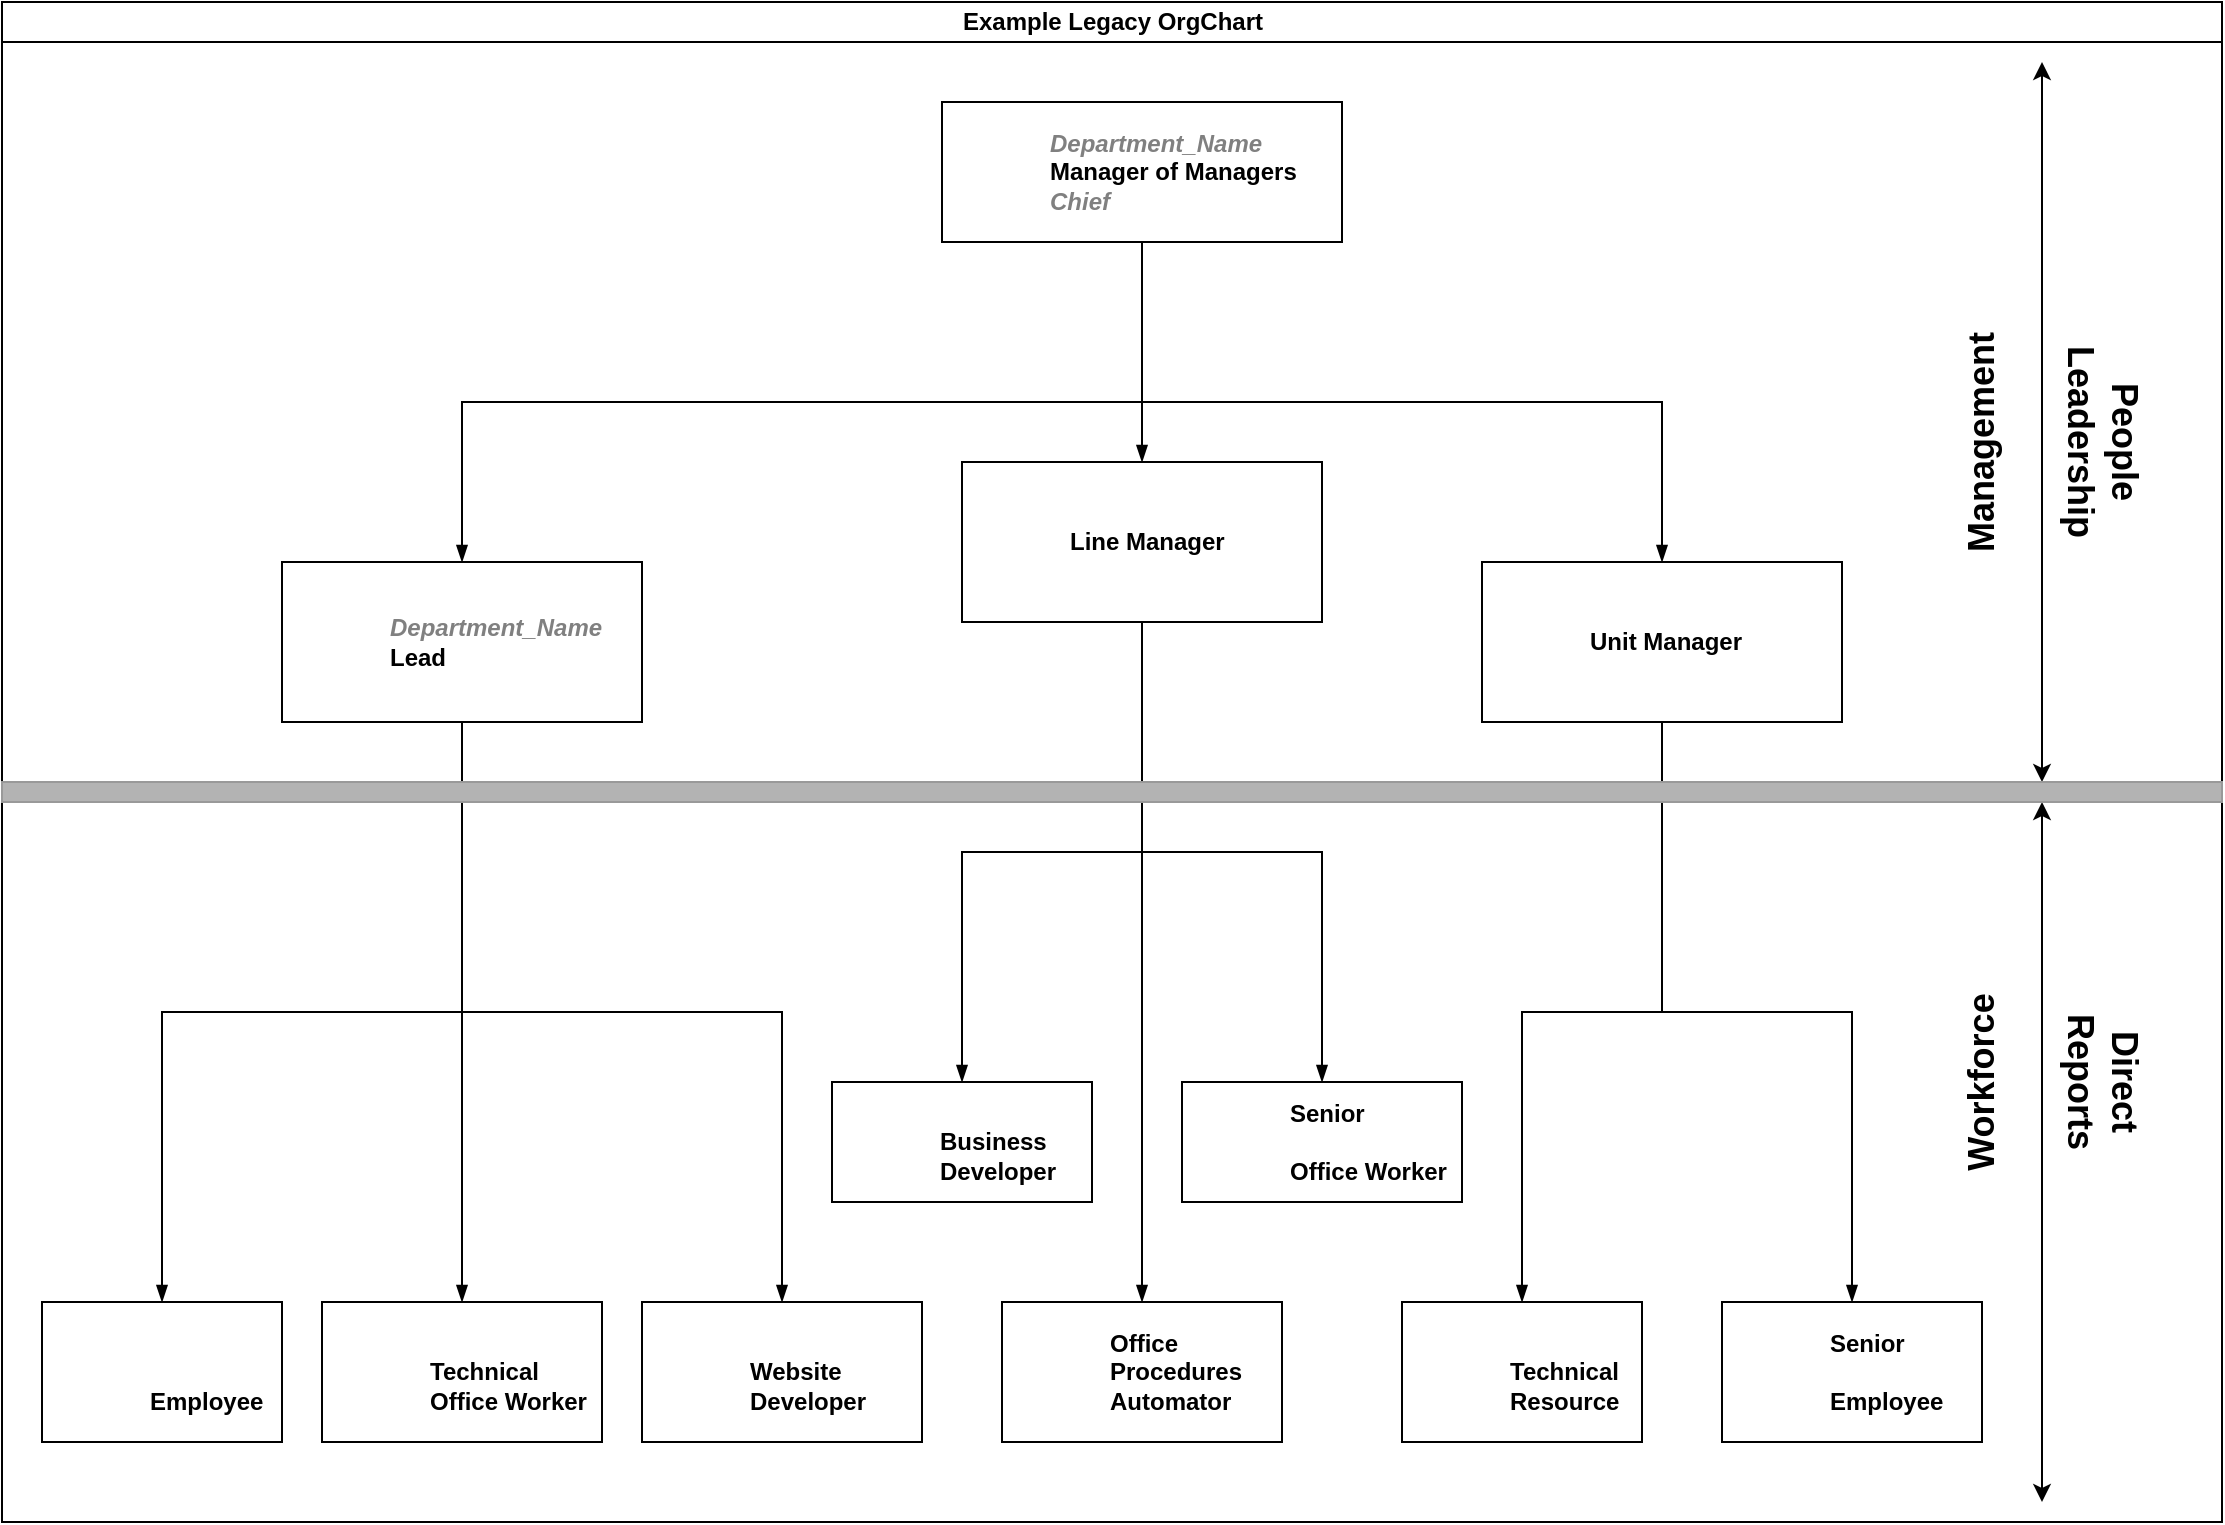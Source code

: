 <mxfile version="20.7.4" type="device"><diagram id="prtHgNgQTEPvFCAcTncT" name="Page-1"><mxGraphModel dx="1434" dy="838" grid="1" gridSize="10" guides="1" tooltips="1" connect="1" arrows="1" fold="1" page="1" pageScale="1" pageWidth="1169" pageHeight="827" math="0" shadow="0"><root><mxCell id="0"/><mxCell id="1" parent="0"/><mxCell id="dNxyNK7c78bLwvsdeMH5-11" value="Example Legacy OrgChart" style="swimlane;html=1;startSize=20;horizontal=1;containerType=tree;glass=0;direction=east;" parent="1" vertex="1"><mxGeometry x="40" y="40" width="1110" height="760" as="geometry"/></mxCell><UserObject label="&lt;i style=&quot;color: gray&quot;&gt;%dept_name%&lt;br&gt;&lt;/i&gt;%role%&lt;br&gt;&lt;i style=&quot;border-color: var(--border-color); color: gray;&quot;&gt;%alias%&lt;/i&gt;&lt;i style=&quot;color: gray&quot;&gt;&lt;br&gt;&lt;/i&gt;" placeholders="1" dept_name="Department_Name" role="Manager of Managers" alias="Chief" id="dNxyNK7c78bLwvsdeMH5-12"><mxCell style="label;image=https://cdn3.iconfinder.com/data/icons/user-avatars-1/512/users-10-3-128.png;whiteSpace=wrap;html=1;rounded=0;glass=0;treeMoving=1;treeFolding=1;" parent="dNxyNK7c78bLwvsdeMH5-11" vertex="1"><mxGeometry x="470" y="50" width="200" height="70" as="geometry"/></mxCell></UserObject><mxCell id="dNxyNK7c78bLwvsdeMH5-13" value="" style="endArrow=blockThin;endFill=1;fontSize=11;edgeStyle=elbowEdgeStyle;elbow=vertical;rounded=0;" parent="dNxyNK7c78bLwvsdeMH5-11" source="dNxyNK7c78bLwvsdeMH5-12" target="dNxyNK7c78bLwvsdeMH5-14" edge="1"><mxGeometry relative="1" as="geometry"/></mxCell><UserObject label="%role%" placeholders="1" role="Unit Manager" id="dNxyNK7c78bLwvsdeMH5-14"><mxCell style="label;image=https://cdn3.iconfinder.com/data/icons/user-avatars-1/512/users-9-2-128.png;whiteSpace=wrap;html=1;rounded=0;glass=0;treeFolding=1;treeMoving=1;" parent="dNxyNK7c78bLwvsdeMH5-11" vertex="1"><mxGeometry x="740" y="280" width="180" height="80" as="geometry"/></mxCell></UserObject><mxCell id="dNxyNK7c78bLwvsdeMH5-15" value="" style="endArrow=blockThin;endFill=1;fontSize=11;edgeStyle=elbowEdgeStyle;elbow=vertical;rounded=0;" parent="dNxyNK7c78bLwvsdeMH5-11" source="dNxyNK7c78bLwvsdeMH5-12" target="zjT_MDOcb-2LyVWN6Ogk-2" edge="1"><mxGeometry relative="1" as="geometry"/></mxCell><mxCell id="dNxyNK7c78bLwvsdeMH5-17" value="" style="endArrow=blockThin;endFill=1;fontSize=11;edgeStyle=elbowEdgeStyle;elbow=vertical;rounded=0;" parent="dNxyNK7c78bLwvsdeMH5-11" source="dNxyNK7c78bLwvsdeMH5-12" target="dNxyNK7c78bLwvsdeMH5-18" edge="1"><mxGeometry relative="1" as="geometry"/></mxCell><UserObject label="&lt;i style=&quot;border-color: var(--border-color); color: gray;&quot;&gt;%dept_name%&lt;/i&gt;&lt;br&gt;%role%" placeholders="1" role="Lead" dept_name="Department_Name" id="dNxyNK7c78bLwvsdeMH5-18"><mxCell style="label;image=https://cdn3.iconfinder.com/data/icons/user-avatars-1/512/users-3-128.png;whiteSpace=wrap;html=1;rounded=0;glass=0;" parent="dNxyNK7c78bLwvsdeMH5-11" vertex="1"><mxGeometry x="140" y="280" width="180" height="80" as="geometry"/></mxCell></UserObject><UserObject label="%role%" placeholders="1" role="Line Manager" id="zjT_MDOcb-2LyVWN6Ogk-2"><mxCell style="label;image=https://cdn3.iconfinder.com/data/icons/user-avatars-1/512/users-15-128.png;whiteSpace=wrap;html=1;rounded=0;glass=0;treeFolding=1;treeMoving=1;" vertex="1" parent="dNxyNK7c78bLwvsdeMH5-11"><mxGeometry x="480" y="230" width="180" height="80" as="geometry"/></mxCell></UserObject><mxCell id="zjT_MDOcb-2LyVWN6Ogk-7" value="" style="endArrow=blockThin;endFill=1;fontSize=11;edgeStyle=elbowEdgeStyle;elbow=vertical;rounded=0;" edge="1" target="zjT_MDOcb-2LyVWN6Ogk-8" source="dNxyNK7c78bLwvsdeMH5-14" parent="dNxyNK7c78bLwvsdeMH5-11"><mxGeometry relative="1" as="geometry"><mxPoint x="390" y="200" as="sourcePoint"/></mxGeometry></mxCell><UserObject label="%seniority%&lt;br style=&quot;border-color: var(--border-color);&quot;&gt;%type%&lt;br style=&quot;border-color: var(--border-color);&quot;&gt;%role%" placeholders="1" seniority="Senior" type="" role="Employee" id="zjT_MDOcb-2LyVWN6Ogk-8"><mxCell style="label;image=https://cdn3.iconfinder.com/data/icons/user-avatars-1/512/users-3-128.png;whiteSpace=wrap;html=1;rounded=0;glass=0;treeFolding=1;treeMoving=1;" vertex="1" parent="dNxyNK7c78bLwvsdeMH5-11"><mxGeometry x="860" y="650" width="130" height="70" as="geometry"/></mxCell></UserObject><mxCell id="zjT_MDOcb-2LyVWN6Ogk-9" value="" style="endArrow=blockThin;endFill=1;fontSize=11;edgeStyle=elbowEdgeStyle;elbow=vertical;rounded=0;" edge="1" target="zjT_MDOcb-2LyVWN6Ogk-10" source="dNxyNK7c78bLwvsdeMH5-14" parent="dNxyNK7c78bLwvsdeMH5-11"><mxGeometry relative="1" as="geometry"><mxPoint x="390" y="200" as="sourcePoint"/></mxGeometry></mxCell><UserObject label="%seniority%&lt;br style=&quot;border-color: var(--border-color);&quot;&gt;%type%&lt;br style=&quot;border-color: var(--border-color);&quot;&gt;%role%" placeholders="1" seniority="" type="Technical" role="Resource" id="zjT_MDOcb-2LyVWN6Ogk-10"><mxCell style="label;image=https://cdn3.iconfinder.com/data/icons/user-avatars-1/512/users-2-128.png;whiteSpace=wrap;html=1;rounded=0;glass=0;treeFolding=1;treeMoving=1;" vertex="1" parent="dNxyNK7c78bLwvsdeMH5-11"><mxGeometry x="700" y="650" width="120" height="70" as="geometry"/></mxCell></UserObject><mxCell id="zjT_MDOcb-2LyVWN6Ogk-13" value="" style="endArrow=blockThin;endFill=1;fontSize=11;edgeStyle=elbowEdgeStyle;elbow=vertical;rounded=0;" edge="1" target="zjT_MDOcb-2LyVWN6Ogk-14" source="dNxyNK7c78bLwvsdeMH5-18" parent="dNxyNK7c78bLwvsdeMH5-11"><mxGeometry relative="1" as="geometry"><mxPoint x="600" y="160" as="sourcePoint"/></mxGeometry></mxCell><UserObject label="%seniority%&lt;br style=&quot;border-color: var(--border-color);&quot;&gt;%type%&lt;br style=&quot;border-color: var(--border-color);&quot;&gt;%role%" placeholders="1" role="Employee" dept_name="Department_Name" seniority="" type="" id="zjT_MDOcb-2LyVWN6Ogk-14"><mxCell style="label;image=https://cdn3.iconfinder.com/data/icons/user-avatars-1/512/users-4-128.png;whiteSpace=wrap;html=1;rounded=0;glass=0;" vertex="1" parent="dNxyNK7c78bLwvsdeMH5-11"><mxGeometry x="20" y="650" width="120" height="70" as="geometry"/></mxCell></UserObject><mxCell id="zjT_MDOcb-2LyVWN6Ogk-15" value="" style="endArrow=blockThin;endFill=1;fontSize=11;edgeStyle=elbowEdgeStyle;elbow=vertical;rounded=0;" edge="1" target="zjT_MDOcb-2LyVWN6Ogk-16" source="dNxyNK7c78bLwvsdeMH5-18" parent="dNxyNK7c78bLwvsdeMH5-11"><mxGeometry relative="1" as="geometry"><mxPoint x="600" y="160" as="sourcePoint"/></mxGeometry></mxCell><UserObject label="%seniority%&lt;br style=&quot;border-color: var(--border-color);&quot;&gt;%type%&lt;br style=&quot;border-color: var(--border-color);&quot;&gt;%role%" placeholders="1" role="Developer" dept_name="Department_Name" seniority="" type="Website" id="zjT_MDOcb-2LyVWN6Ogk-16"><mxCell style="label;image=https://cdn3.iconfinder.com/data/icons/user-avatars-1/512/users-10-3-128.png;whiteSpace=wrap;html=1;rounded=0;glass=0;" vertex="1" parent="dNxyNK7c78bLwvsdeMH5-11"><mxGeometry x="320" y="650" width="140" height="70" as="geometry"/></mxCell></UserObject><mxCell id="zjT_MDOcb-2LyVWN6Ogk-19" value="" style="endArrow=blockThin;endFill=1;fontSize=11;edgeStyle=elbowEdgeStyle;elbow=vertical;rounded=0;" edge="1" target="zjT_MDOcb-2LyVWN6Ogk-20" source="zjT_MDOcb-2LyVWN6Ogk-2" parent="dNxyNK7c78bLwvsdeMH5-11"><mxGeometry relative="1" as="geometry"><mxPoint x="600" y="160" as="sourcePoint"/></mxGeometry></mxCell><UserObject label="%seniority%&lt;br style=&quot;border-color: var(--border-color);&quot;&gt;%type%&lt;br style=&quot;border-color: var(--border-color);&quot;&gt;%role%" placeholders="1" role="Developer" seniority="" type="Business" id="zjT_MDOcb-2LyVWN6Ogk-20"><mxCell style="label;image=https://cdn3.iconfinder.com/data/icons/user-avatars-1/512/users-4-128.png;whiteSpace=wrap;html=1;rounded=0;glass=0;treeFolding=1;treeMoving=1;" vertex="1" parent="dNxyNK7c78bLwvsdeMH5-11"><mxGeometry x="415" y="540" width="130" height="60" as="geometry"/></mxCell></UserObject><mxCell id="zjT_MDOcb-2LyVWN6Ogk-23" value="" style="endArrow=blockThin;endFill=1;fontSize=11;edgeStyle=elbowEdgeStyle;elbow=vertical;rounded=0;" edge="1" target="zjT_MDOcb-2LyVWN6Ogk-24" source="dNxyNK7c78bLwvsdeMH5-18" parent="dNxyNK7c78bLwvsdeMH5-11"><mxGeometry relative="1" as="geometry"><mxPoint x="600" y="160" as="sourcePoint"/></mxGeometry></mxCell><UserObject label="%seniority%&lt;br&gt;%type%&lt;br&gt;%role%" placeholders="1" role="Office Worker" dept_name="Department_Name" seniority="" type="Technical" id="zjT_MDOcb-2LyVWN6Ogk-24"><mxCell style="label;image=https://cdn3.iconfinder.com/data/icons/user-avatars-1/512/users-15-128.png;whiteSpace=wrap;html=1;rounded=0;glass=0;" vertex="1" parent="dNxyNK7c78bLwvsdeMH5-11"><mxGeometry x="160" y="650" width="140" height="70" as="geometry"/></mxCell></UserObject><mxCell id="zjT_MDOcb-2LyVWN6Ogk-25" value="" style="endArrow=blockThin;endFill=1;fontSize=11;edgeStyle=elbowEdgeStyle;elbow=vertical;rounded=0;" edge="1" target="zjT_MDOcb-2LyVWN6Ogk-26" source="zjT_MDOcb-2LyVWN6Ogk-2" parent="dNxyNK7c78bLwvsdeMH5-11"><mxGeometry relative="1" as="geometry"><mxPoint x="600" y="160" as="sourcePoint"/></mxGeometry></mxCell><UserObject label="%seniority%&lt;br style=&quot;border-color: var(--border-color);&quot;&gt;%type%&lt;br style=&quot;border-color: var(--border-color);&quot;&gt;%role%" placeholders="1" role="Automator" type="Procedures" seniority="Office" id="zjT_MDOcb-2LyVWN6Ogk-26"><mxCell style="label;image=https://cdn3.iconfinder.com/data/icons/user-avatars-1/512/users-3-128.png;whiteSpace=wrap;html=1;rounded=0;glass=0;treeFolding=1;treeMoving=1;" vertex="1" parent="dNxyNK7c78bLwvsdeMH5-11"><mxGeometry x="500" y="650" width="140" height="70" as="geometry"/></mxCell></UserObject><mxCell id="zjT_MDOcb-2LyVWN6Ogk-27" value="" style="endArrow=blockThin;endFill=1;fontSize=11;edgeStyle=elbowEdgeStyle;elbow=vertical;rounded=0;" edge="1" target="zjT_MDOcb-2LyVWN6Ogk-28" source="zjT_MDOcb-2LyVWN6Ogk-2" parent="dNxyNK7c78bLwvsdeMH5-11"><mxGeometry relative="1" as="geometry"><mxPoint x="610" y="160" as="sourcePoint"/></mxGeometry></mxCell><UserObject label="%seniority%&lt;br style=&quot;border-color: var(--border-color);&quot;&gt;%type%&lt;br style=&quot;border-color: var(--border-color);&quot;&gt;%role%" placeholders="1" role="Office Worker" seniority="Senior" type="" id="zjT_MDOcb-2LyVWN6Ogk-28"><mxCell style="label;image=https://cdn3.iconfinder.com/data/icons/user-avatars-1/512/users-9-2-128.png;whiteSpace=wrap;html=1;rounded=0;glass=0;treeFolding=1;treeMoving=1;" vertex="1" parent="dNxyNK7c78bLwvsdeMH5-11"><mxGeometry x="590" y="540" width="140" height="60" as="geometry"/></mxCell></UserObject><mxCell id="zjT_MDOcb-2LyVWN6Ogk-35" value="" style="endArrow=classic;startArrow=classic;html=1;rounded=0;" edge="1" parent="dNxyNK7c78bLwvsdeMH5-11"><mxGeometry width="50" height="50" relative="1" as="geometry"><mxPoint x="1020" y="390" as="sourcePoint"/><mxPoint x="1020" y="30" as="targetPoint"/></mxGeometry></mxCell><mxCell id="zjT_MDOcb-2LyVWN6Ogk-36" value="" style="endArrow=none;html=1;rounded=0;" edge="1" parent="dNxyNK7c78bLwvsdeMH5-11"><mxGeometry width="50" height="50" relative="1" as="geometry"><mxPoint x="990" y="390" as="sourcePoint"/><mxPoint x="1050" y="390" as="targetPoint"/></mxGeometry></mxCell><mxCell id="zjT_MDOcb-2LyVWN6Ogk-38" value="" style="endArrow=none;html=1;rounded=0;" edge="1" parent="dNxyNK7c78bLwvsdeMH5-11"><mxGeometry width="50" height="50" relative="1" as="geometry"><mxPoint x="990" y="400" as="sourcePoint"/><mxPoint x="1050" y="400" as="targetPoint"/></mxGeometry></mxCell><mxCell id="zjT_MDOcb-2LyVWN6Ogk-39" value="" style="endArrow=classic;startArrow=classic;html=1;rounded=0;" edge="1" parent="dNxyNK7c78bLwvsdeMH5-11"><mxGeometry width="50" height="50" relative="1" as="geometry"><mxPoint x="1020" y="750" as="sourcePoint"/><mxPoint x="1020" y="400" as="targetPoint"/></mxGeometry></mxCell><mxCell id="zjT_MDOcb-2LyVWN6Ogk-40" value="&lt;b&gt;&lt;font style=&quot;&quot;&gt;&lt;font style=&quot;font-size: 18px;&quot;&gt;Management&lt;/font&gt;&lt;br&gt;&lt;/font&gt;&lt;/b&gt;" style="text;html=1;strokeColor=none;fillColor=none;align=center;verticalAlign=middle;whiteSpace=wrap;rounded=0;rotation=270;" vertex="1" parent="dNxyNK7c78bLwvsdeMH5-11"><mxGeometry x="940" y="200" width="100" height="40" as="geometry"/></mxCell><mxCell id="zjT_MDOcb-2LyVWN6Ogk-41" value="&lt;b&gt;&lt;font style=&quot;&quot;&gt;&lt;font style=&quot;font-size: 18px;&quot;&gt;People Leadership&lt;/font&gt;&lt;br&gt;&lt;/font&gt;&lt;/b&gt;" style="text;html=1;strokeColor=none;fillColor=none;align=center;verticalAlign=middle;whiteSpace=wrap;rounded=0;rotation=90;" vertex="1" parent="dNxyNK7c78bLwvsdeMH5-11"><mxGeometry x="1000" y="200" width="100" height="40" as="geometry"/></mxCell><mxCell id="zjT_MDOcb-2LyVWN6Ogk-42" value="&lt;b&gt;&lt;font style=&quot;&quot;&gt;&lt;font style=&quot;font-size: 18px;&quot;&gt;Direct Reports&lt;/font&gt;&lt;br&gt;&lt;/font&gt;&lt;/b&gt;" style="text;html=1;strokeColor=none;fillColor=none;align=center;verticalAlign=middle;whiteSpace=wrap;rounded=0;rotation=90;" vertex="1" parent="dNxyNK7c78bLwvsdeMH5-11"><mxGeometry x="1000" y="520" width="100" height="40" as="geometry"/></mxCell><mxCell id="zjT_MDOcb-2LyVWN6Ogk-44" value="&lt;b&gt;&lt;font style=&quot;&quot;&gt;&lt;font style=&quot;font-size: 18px;&quot;&gt;Workforce&lt;/font&gt;&lt;br&gt;&lt;/font&gt;&lt;/b&gt;" style="text;html=1;strokeColor=none;fillColor=none;align=center;verticalAlign=middle;whiteSpace=wrap;rounded=0;rotation=270;" vertex="1" parent="dNxyNK7c78bLwvsdeMH5-11"><mxGeometry x="940" y="520" width="100" height="40" as="geometry"/></mxCell><mxCell id="zjT_MDOcb-2LyVWN6Ogk-45" value="" style="rounded=0;whiteSpace=wrap;html=1;fontSize=18;fillColor=#B3B3B3;strokeColor=#999999;" vertex="1" parent="dNxyNK7c78bLwvsdeMH5-11"><mxGeometry y="390" width="1110" height="10" as="geometry"/></mxCell></root></mxGraphModel></diagram></mxfile>